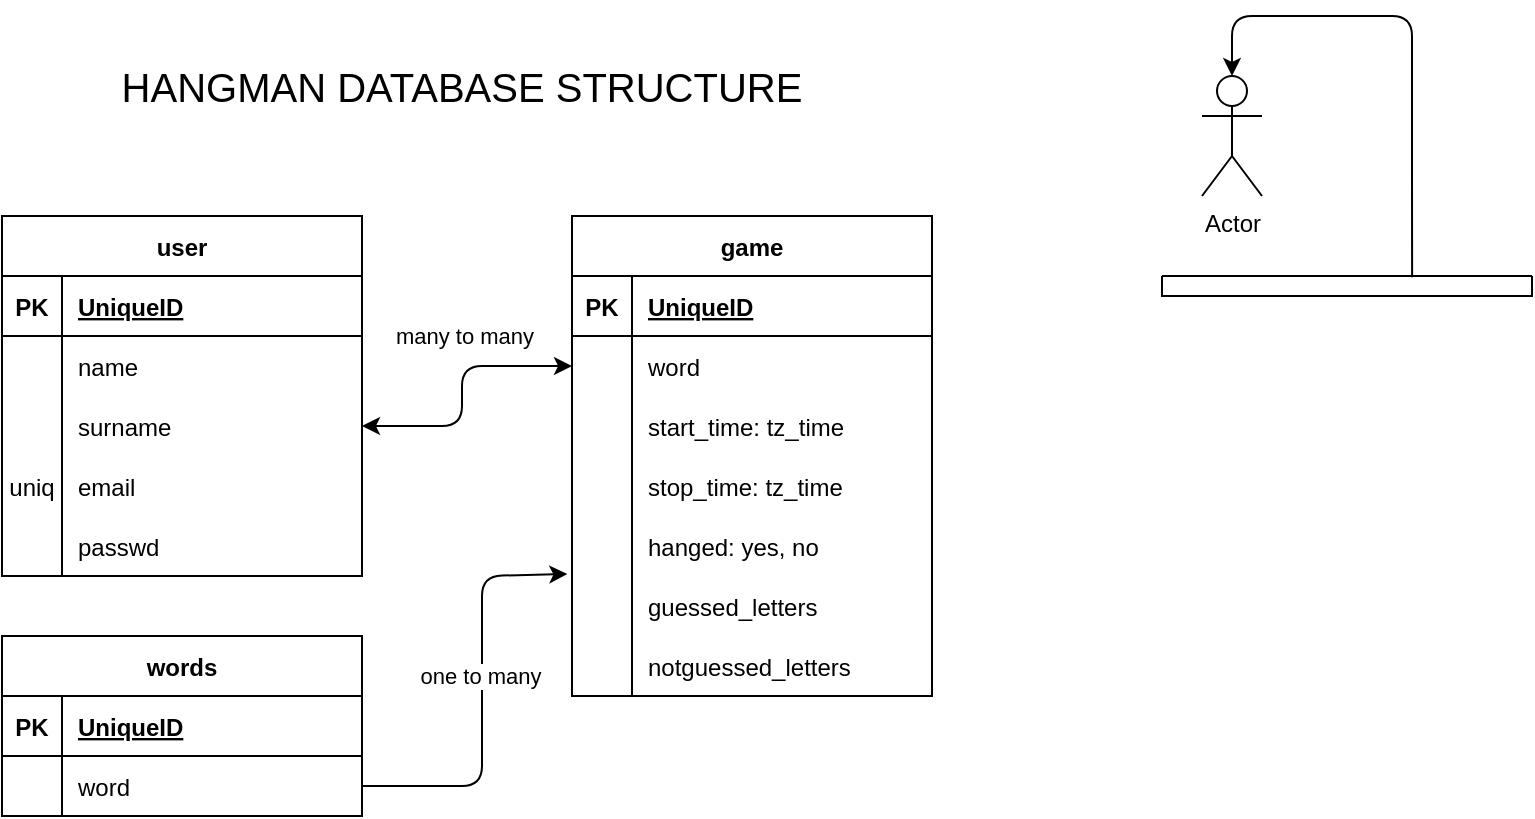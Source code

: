 <mxfile>
    <diagram id="R2nAKbIdOK8O8dThRkTk" name="DATABASE">
        <mxGraphModel dx="822" dy="690" grid="1" gridSize="10" guides="1" tooltips="1" connect="1" arrows="1" fold="1" page="1" pageScale="1" pageWidth="850" pageHeight="1100" math="0" shadow="0">
            <root>
                <mxCell id="0"/>
                <mxCell id="1" parent="0"/>
                <mxCell id="5" value="user" style="shape=table;startSize=30;container=1;collapsible=1;childLayout=tableLayout;fixedRows=1;rowLines=0;fontStyle=1;align=center;resizeLast=1;" parent="1" vertex="1">
                    <mxGeometry x="40" y="120" width="180" height="180" as="geometry"/>
                </mxCell>
                <mxCell id="6" value="" style="shape=tableRow;horizontal=0;startSize=0;swimlaneHead=0;swimlaneBody=0;fillColor=none;collapsible=0;dropTarget=0;points=[[0,0.5],[1,0.5]];portConstraint=eastwest;top=0;left=0;right=0;bottom=1;" parent="5" vertex="1">
                    <mxGeometry y="30" width="180" height="30" as="geometry"/>
                </mxCell>
                <mxCell id="7" value="PK" style="shape=partialRectangle;connectable=0;fillColor=none;top=0;left=0;bottom=0;right=0;fontStyle=1;overflow=hidden;" parent="6" vertex="1">
                    <mxGeometry width="30" height="30" as="geometry">
                        <mxRectangle width="30" height="30" as="alternateBounds"/>
                    </mxGeometry>
                </mxCell>
                <mxCell id="8" value="UniqueID" style="shape=partialRectangle;connectable=0;fillColor=none;top=0;left=0;bottom=0;right=0;align=left;spacingLeft=6;fontStyle=5;overflow=hidden;" parent="6" vertex="1">
                    <mxGeometry x="30" width="150" height="30" as="geometry">
                        <mxRectangle width="150" height="30" as="alternateBounds"/>
                    </mxGeometry>
                </mxCell>
                <mxCell id="9" value="" style="shape=tableRow;horizontal=0;startSize=0;swimlaneHead=0;swimlaneBody=0;fillColor=none;collapsible=0;dropTarget=0;points=[[0,0.5],[1,0.5]];portConstraint=eastwest;top=0;left=0;right=0;bottom=0;" parent="5" vertex="1">
                    <mxGeometry y="60" width="180" height="30" as="geometry"/>
                </mxCell>
                <mxCell id="10" value="" style="shape=partialRectangle;connectable=0;fillColor=none;top=0;left=0;bottom=0;right=0;editable=1;overflow=hidden;" parent="9" vertex="1">
                    <mxGeometry width="30" height="30" as="geometry">
                        <mxRectangle width="30" height="30" as="alternateBounds"/>
                    </mxGeometry>
                </mxCell>
                <mxCell id="11" value="name" style="shape=partialRectangle;connectable=0;fillColor=none;top=0;left=0;bottom=0;right=0;align=left;spacingLeft=6;overflow=hidden;" parent="9" vertex="1">
                    <mxGeometry x="30" width="150" height="30" as="geometry">
                        <mxRectangle width="150" height="30" as="alternateBounds"/>
                    </mxGeometry>
                </mxCell>
                <mxCell id="12" value="" style="shape=tableRow;horizontal=0;startSize=0;swimlaneHead=0;swimlaneBody=0;fillColor=none;collapsible=0;dropTarget=0;points=[[0,0.5],[1,0.5]];portConstraint=eastwest;top=0;left=0;right=0;bottom=0;" parent="5" vertex="1">
                    <mxGeometry y="90" width="180" height="30" as="geometry"/>
                </mxCell>
                <mxCell id="13" value="" style="shape=partialRectangle;connectable=0;fillColor=none;top=0;left=0;bottom=0;right=0;editable=1;overflow=hidden;" parent="12" vertex="1">
                    <mxGeometry width="30" height="30" as="geometry">
                        <mxRectangle width="30" height="30" as="alternateBounds"/>
                    </mxGeometry>
                </mxCell>
                <mxCell id="14" value="surname" style="shape=partialRectangle;connectable=0;fillColor=none;top=0;left=0;bottom=0;right=0;align=left;spacingLeft=6;overflow=hidden;" parent="12" vertex="1">
                    <mxGeometry x="30" width="150" height="30" as="geometry">
                        <mxRectangle width="150" height="30" as="alternateBounds"/>
                    </mxGeometry>
                </mxCell>
                <mxCell id="15" value="" style="shape=tableRow;horizontal=0;startSize=0;swimlaneHead=0;swimlaneBody=0;fillColor=none;collapsible=0;dropTarget=0;points=[[0,0.5],[1,0.5]];portConstraint=eastwest;top=0;left=0;right=0;bottom=0;" parent="5" vertex="1">
                    <mxGeometry y="120" width="180" height="30" as="geometry"/>
                </mxCell>
                <mxCell id="16" value="uniq" style="shape=partialRectangle;connectable=0;fillColor=none;top=0;left=0;bottom=0;right=0;editable=1;overflow=hidden;" parent="15" vertex="1">
                    <mxGeometry width="30" height="30" as="geometry">
                        <mxRectangle width="30" height="30" as="alternateBounds"/>
                    </mxGeometry>
                </mxCell>
                <mxCell id="17" value="email" style="shape=partialRectangle;connectable=0;fillColor=none;top=0;left=0;bottom=0;right=0;align=left;spacingLeft=6;overflow=hidden;" parent="15" vertex="1">
                    <mxGeometry x="30" width="150" height="30" as="geometry">
                        <mxRectangle width="150" height="30" as="alternateBounds"/>
                    </mxGeometry>
                </mxCell>
                <mxCell id="18" value="" style="shape=tableRow;horizontal=0;startSize=0;swimlaneHead=0;swimlaneBody=0;fillColor=none;collapsible=0;dropTarget=0;points=[[0,0.5],[1,0.5]];portConstraint=eastwest;top=0;left=0;right=0;bottom=0;" parent="5" vertex="1">
                    <mxGeometry y="150" width="180" height="30" as="geometry"/>
                </mxCell>
                <mxCell id="19" value="" style="shape=partialRectangle;connectable=0;fillColor=none;top=0;left=0;bottom=0;right=0;editable=1;overflow=hidden;" parent="18" vertex="1">
                    <mxGeometry width="30" height="30" as="geometry">
                        <mxRectangle width="30" height="30" as="alternateBounds"/>
                    </mxGeometry>
                </mxCell>
                <mxCell id="20" value="passwd" style="shape=partialRectangle;connectable=0;fillColor=none;top=0;left=0;bottom=0;right=0;align=left;spacingLeft=6;overflow=hidden;" parent="18" vertex="1">
                    <mxGeometry x="30" width="150" height="30" as="geometry">
                        <mxRectangle width="150" height="30" as="alternateBounds"/>
                    </mxGeometry>
                </mxCell>
                <mxCell id="21" value="words" style="shape=table;startSize=30;container=1;collapsible=1;childLayout=tableLayout;fixedRows=1;rowLines=0;fontStyle=1;align=center;resizeLast=1;" parent="1" vertex="1">
                    <mxGeometry x="40" y="330" width="180" height="90" as="geometry"/>
                </mxCell>
                <mxCell id="22" value="" style="shape=tableRow;horizontal=0;startSize=0;swimlaneHead=0;swimlaneBody=0;fillColor=none;collapsible=0;dropTarget=0;points=[[0,0.5],[1,0.5]];portConstraint=eastwest;top=0;left=0;right=0;bottom=1;" parent="21" vertex="1">
                    <mxGeometry y="30" width="180" height="30" as="geometry"/>
                </mxCell>
                <mxCell id="23" value="PK" style="shape=partialRectangle;connectable=0;fillColor=none;top=0;left=0;bottom=0;right=0;fontStyle=1;overflow=hidden;" parent="22" vertex="1">
                    <mxGeometry width="30" height="30" as="geometry">
                        <mxRectangle width="30" height="30" as="alternateBounds"/>
                    </mxGeometry>
                </mxCell>
                <mxCell id="24" value="UniqueID" style="shape=partialRectangle;connectable=0;fillColor=none;top=0;left=0;bottom=0;right=0;align=left;spacingLeft=6;fontStyle=5;overflow=hidden;" parent="22" vertex="1">
                    <mxGeometry x="30" width="150" height="30" as="geometry">
                        <mxRectangle width="150" height="30" as="alternateBounds"/>
                    </mxGeometry>
                </mxCell>
                <mxCell id="25" value="" style="shape=tableRow;horizontal=0;startSize=0;swimlaneHead=0;swimlaneBody=0;fillColor=none;collapsible=0;dropTarget=0;points=[[0,0.5],[1,0.5]];portConstraint=eastwest;top=0;left=0;right=0;bottom=0;" parent="21" vertex="1">
                    <mxGeometry y="60" width="180" height="30" as="geometry"/>
                </mxCell>
                <mxCell id="26" value="" style="shape=partialRectangle;connectable=0;fillColor=none;top=0;left=0;bottom=0;right=0;editable=1;overflow=hidden;" parent="25" vertex="1">
                    <mxGeometry width="30" height="30" as="geometry">
                        <mxRectangle width="30" height="30" as="alternateBounds"/>
                    </mxGeometry>
                </mxCell>
                <mxCell id="27" value="word" style="shape=partialRectangle;connectable=0;fillColor=none;top=0;left=0;bottom=0;right=0;align=left;spacingLeft=6;overflow=hidden;" parent="25" vertex="1">
                    <mxGeometry x="30" width="150" height="30" as="geometry">
                        <mxRectangle width="150" height="30" as="alternateBounds"/>
                    </mxGeometry>
                </mxCell>
                <mxCell id="34" value="game" style="shape=table;startSize=30;container=1;collapsible=1;childLayout=tableLayout;fixedRows=1;rowLines=0;fontStyle=1;align=center;resizeLast=1;" parent="1" vertex="1">
                    <mxGeometry x="325" y="120" width="180" height="240" as="geometry"/>
                </mxCell>
                <mxCell id="35" value="" style="shape=tableRow;horizontal=0;startSize=0;swimlaneHead=0;swimlaneBody=0;fillColor=none;collapsible=0;dropTarget=0;points=[[0,0.5],[1,0.5]];portConstraint=eastwest;top=0;left=0;right=0;bottom=1;" parent="34" vertex="1">
                    <mxGeometry y="30" width="180" height="30" as="geometry"/>
                </mxCell>
                <mxCell id="36" value="PK" style="shape=partialRectangle;connectable=0;fillColor=none;top=0;left=0;bottom=0;right=0;fontStyle=1;overflow=hidden;" parent="35" vertex="1">
                    <mxGeometry width="30" height="30" as="geometry">
                        <mxRectangle width="30" height="30" as="alternateBounds"/>
                    </mxGeometry>
                </mxCell>
                <mxCell id="37" value="UniqueID" style="shape=partialRectangle;connectable=0;fillColor=none;top=0;left=0;bottom=0;right=0;align=left;spacingLeft=6;fontStyle=5;overflow=hidden;" parent="35" vertex="1">
                    <mxGeometry x="30" width="150" height="30" as="geometry">
                        <mxRectangle width="150" height="30" as="alternateBounds"/>
                    </mxGeometry>
                </mxCell>
                <mxCell id="38" value="" style="shape=tableRow;horizontal=0;startSize=0;swimlaneHead=0;swimlaneBody=0;fillColor=none;collapsible=0;dropTarget=0;points=[[0,0.5],[1,0.5]];portConstraint=eastwest;top=0;left=0;right=0;bottom=0;" parent="34" vertex="1">
                    <mxGeometry y="60" width="180" height="30" as="geometry"/>
                </mxCell>
                <mxCell id="39" value="" style="shape=partialRectangle;connectable=0;fillColor=none;top=0;left=0;bottom=0;right=0;editable=1;overflow=hidden;" parent="38" vertex="1">
                    <mxGeometry width="30" height="30" as="geometry">
                        <mxRectangle width="30" height="30" as="alternateBounds"/>
                    </mxGeometry>
                </mxCell>
                <mxCell id="40" value="word" style="shape=partialRectangle;connectable=0;fillColor=none;top=0;left=0;bottom=0;right=0;align=left;spacingLeft=6;overflow=hidden;" parent="38" vertex="1">
                    <mxGeometry x="30" width="150" height="30" as="geometry">
                        <mxRectangle width="150" height="30" as="alternateBounds"/>
                    </mxGeometry>
                </mxCell>
                <mxCell id="44" value="" style="shape=tableRow;horizontal=0;startSize=0;swimlaneHead=0;swimlaneBody=0;fillColor=none;collapsible=0;dropTarget=0;points=[[0,0.5],[1,0.5]];portConstraint=eastwest;top=0;left=0;right=0;bottom=0;" parent="34" vertex="1">
                    <mxGeometry y="90" width="180" height="30" as="geometry"/>
                </mxCell>
                <mxCell id="45" value="" style="shape=partialRectangle;connectable=0;fillColor=none;top=0;left=0;bottom=0;right=0;editable=1;overflow=hidden;" parent="44" vertex="1">
                    <mxGeometry width="30" height="30" as="geometry">
                        <mxRectangle width="30" height="30" as="alternateBounds"/>
                    </mxGeometry>
                </mxCell>
                <mxCell id="46" value="start_time: tz_time" style="shape=partialRectangle;connectable=0;fillColor=none;top=0;left=0;bottom=0;right=0;align=left;spacingLeft=6;overflow=hidden;" parent="44" vertex="1">
                    <mxGeometry x="30" width="150" height="30" as="geometry">
                        <mxRectangle width="150" height="30" as="alternateBounds"/>
                    </mxGeometry>
                </mxCell>
                <mxCell id="47" value="" style="shape=tableRow;horizontal=0;startSize=0;swimlaneHead=0;swimlaneBody=0;fillColor=none;collapsible=0;dropTarget=0;points=[[0,0.5],[1,0.5]];portConstraint=eastwest;top=0;left=0;right=0;bottom=0;" parent="34" vertex="1">
                    <mxGeometry y="120" width="180" height="30" as="geometry"/>
                </mxCell>
                <mxCell id="48" value="" style="shape=partialRectangle;connectable=0;fillColor=none;top=0;left=0;bottom=0;right=0;editable=1;overflow=hidden;" parent="47" vertex="1">
                    <mxGeometry width="30" height="30" as="geometry">
                        <mxRectangle width="30" height="30" as="alternateBounds"/>
                    </mxGeometry>
                </mxCell>
                <mxCell id="49" value="stop_time: tz_time" style="shape=partialRectangle;connectable=0;fillColor=none;top=0;left=0;bottom=0;right=0;align=left;spacingLeft=6;overflow=hidden;" parent="47" vertex="1">
                    <mxGeometry x="30" width="150" height="30" as="geometry">
                        <mxRectangle width="150" height="30" as="alternateBounds"/>
                    </mxGeometry>
                </mxCell>
                <mxCell id="41" value="" style="shape=tableRow;horizontal=0;startSize=0;swimlaneHead=0;swimlaneBody=0;fillColor=none;collapsible=0;dropTarget=0;points=[[0,0.5],[1,0.5]];portConstraint=eastwest;top=0;left=0;right=0;bottom=0;" parent="34" vertex="1">
                    <mxGeometry y="150" width="180" height="30" as="geometry"/>
                </mxCell>
                <mxCell id="42" value="" style="shape=partialRectangle;connectable=0;fillColor=none;top=0;left=0;bottom=0;right=0;editable=1;overflow=hidden;" parent="41" vertex="1">
                    <mxGeometry width="30" height="30" as="geometry">
                        <mxRectangle width="30" height="30" as="alternateBounds"/>
                    </mxGeometry>
                </mxCell>
                <mxCell id="43" value="hanged: yes, no" style="shape=partialRectangle;connectable=0;fillColor=none;top=0;left=0;bottom=0;right=0;align=left;spacingLeft=6;overflow=hidden;" parent="41" vertex="1">
                    <mxGeometry x="30" width="150" height="30" as="geometry">
                        <mxRectangle width="150" height="30" as="alternateBounds"/>
                    </mxGeometry>
                </mxCell>
                <mxCell id="53" value="" style="shape=tableRow;horizontal=0;startSize=0;swimlaneHead=0;swimlaneBody=0;fillColor=none;collapsible=0;dropTarget=0;points=[[0,0.5],[1,0.5]];portConstraint=eastwest;top=0;left=0;right=0;bottom=0;" parent="34" vertex="1">
                    <mxGeometry y="180" width="180" height="30" as="geometry"/>
                </mxCell>
                <mxCell id="54" value="" style="shape=partialRectangle;connectable=0;fillColor=none;top=0;left=0;bottom=0;right=0;editable=1;overflow=hidden;" parent="53" vertex="1">
                    <mxGeometry width="30" height="30" as="geometry">
                        <mxRectangle width="30" height="30" as="alternateBounds"/>
                    </mxGeometry>
                </mxCell>
                <mxCell id="55" value="guessed_letters" style="shape=partialRectangle;connectable=0;fillColor=none;top=0;left=0;bottom=0;right=0;align=left;spacingLeft=6;overflow=hidden;" parent="53" vertex="1">
                    <mxGeometry x="30" width="150" height="30" as="geometry">
                        <mxRectangle width="150" height="30" as="alternateBounds"/>
                    </mxGeometry>
                </mxCell>
                <mxCell id="59" value="" style="shape=tableRow;horizontal=0;startSize=0;swimlaneHead=0;swimlaneBody=0;fillColor=none;collapsible=0;dropTarget=0;points=[[0,0.5],[1,0.5]];portConstraint=eastwest;top=0;left=0;right=0;bottom=0;" parent="34" vertex="1">
                    <mxGeometry y="210" width="180" height="30" as="geometry"/>
                </mxCell>
                <mxCell id="60" value="" style="shape=partialRectangle;connectable=0;fillColor=none;top=0;left=0;bottom=0;right=0;editable=1;overflow=hidden;" parent="59" vertex="1">
                    <mxGeometry width="30" height="30" as="geometry">
                        <mxRectangle width="30" height="30" as="alternateBounds"/>
                    </mxGeometry>
                </mxCell>
                <mxCell id="61" value="notguessed_letters" style="shape=partialRectangle;connectable=0;fillColor=none;top=0;left=0;bottom=0;right=0;align=left;spacingLeft=6;overflow=hidden;" parent="59" vertex="1">
                    <mxGeometry x="30" width="150" height="30" as="geometry">
                        <mxRectangle width="150" height="30" as="alternateBounds"/>
                    </mxGeometry>
                </mxCell>
                <mxCell id="67" style="edgeStyle=none;html=1;exitX=1;exitY=0.5;exitDx=0;exitDy=0;entryX=-0.013;entryY=-0.033;entryDx=0;entryDy=0;entryPerimeter=0;" parent="1" source="25" target="53" edge="1">
                    <mxGeometry relative="1" as="geometry">
                        <Array as="points">
                            <mxPoint x="280" y="405"/>
                            <mxPoint x="280" y="300"/>
                        </Array>
                    </mxGeometry>
                </mxCell>
                <mxCell id="70" value="one to many" style="edgeLabel;html=1;align=center;verticalAlign=middle;resizable=0;points=[];" parent="67" vertex="1" connectable="0">
                    <mxGeometry x="-0.008" y="1" relative="1" as="geometry">
                        <mxPoint y="-12" as="offset"/>
                    </mxGeometry>
                </mxCell>
                <mxCell id="68" value="" style="endArrow=classic;startArrow=classic;html=1;exitX=1;exitY=0.5;exitDx=0;exitDy=0;entryX=0;entryY=0.5;entryDx=0;entryDy=0;" parent="1" source="12" target="38" edge="1">
                    <mxGeometry width="50" height="50" relative="1" as="geometry">
                        <mxPoint x="560" y="560" as="sourcePoint"/>
                        <mxPoint x="610" y="510" as="targetPoint"/>
                        <Array as="points">
                            <mxPoint x="270" y="225"/>
                            <mxPoint x="270" y="195"/>
                        </Array>
                    </mxGeometry>
                </mxCell>
                <mxCell id="69" value="many to many" style="edgeLabel;html=1;align=center;verticalAlign=middle;resizable=0;points=[];" parent="68" vertex="1" connectable="0">
                    <mxGeometry x="-0.326" y="-1" relative="1" as="geometry">
                        <mxPoint x="5" y="-46" as="offset"/>
                    </mxGeometry>
                </mxCell>
                <mxCell id="71" value="Actor" style="shape=umlActor;verticalLabelPosition=bottom;verticalAlign=top;html=1;outlineConnect=0;" parent="1" vertex="1">
                    <mxGeometry x="640" y="50" width="30" height="60" as="geometry"/>
                </mxCell>
                <mxCell id="80" style="edgeStyle=none;html=1;exitX=0.676;exitY=0.068;exitDx=0;exitDy=0;entryX=0.5;entryY=0;entryDx=0;entryDy=0;entryPerimeter=0;exitPerimeter=0;" parent="1" source="79" target="71" edge="1">
                    <mxGeometry relative="1" as="geometry">
                        <Array as="points">
                            <mxPoint x="745" y="100"/>
                            <mxPoint x="745" y="20"/>
                            <mxPoint x="655" y="20"/>
                        </Array>
                    </mxGeometry>
                </mxCell>
                <mxCell id="79" value="" style="swimlane;startSize=0;" parent="1" vertex="1">
                    <mxGeometry x="620" y="150" width="185" height="10" as="geometry"/>
                </mxCell>
                <mxCell id="83" value="HANGMAN DATABASE STRUCTURE" style="text;html=1;strokeColor=none;fillColor=none;align=center;verticalAlign=middle;whiteSpace=wrap;rounded=0;fontSize=20;" parent="1" vertex="1">
                    <mxGeometry x="70" y="40" width="400" height="30" as="geometry"/>
                </mxCell>
            </root>
        </mxGraphModel>
    </diagram>
    <diagram id="u1mCkxj_g1vhBPQhgOEF" name="Game structure">
        <mxGraphModel dx="2364" dy="1502" grid="1" gridSize="10" guides="1" tooltips="1" connect="1" arrows="1" fold="1" page="1" pageScale="1" pageWidth="850" pageHeight="1100" math="0" shadow="0">
            <root>
                <mxCell id="0"/>
                <mxCell id="1" parent="0"/>
                <mxCell id="xpWBtnyMXKnIYf72hh_f-1" value="Actor" style="shape=umlActor;verticalLabelPosition=bottom;verticalAlign=top;html=1;outlineConnect=0;" parent="1" vertex="1">
                    <mxGeometry x="640" y="50" width="30" height="60" as="geometry"/>
                </mxCell>
                <mxCell id="xpWBtnyMXKnIYf72hh_f-2" style="edgeStyle=none;html=1;exitX=0.676;exitY=0.068;exitDx=0;exitDy=0;entryX=0.5;entryY=0;entryDx=0;entryDy=0;entryPerimeter=0;exitPerimeter=0;" parent="1" source="xpWBtnyMXKnIYf72hh_f-3" target="xpWBtnyMXKnIYf72hh_f-1" edge="1">
                    <mxGeometry relative="1" as="geometry">
                        <Array as="points">
                            <mxPoint x="745" y="100"/>
                            <mxPoint x="745" y="20"/>
                            <mxPoint x="655" y="20"/>
                        </Array>
                    </mxGeometry>
                </mxCell>
                <mxCell id="xpWBtnyMXKnIYf72hh_f-3" value="" style="swimlane;startSize=0;" parent="1" vertex="1">
                    <mxGeometry x="620" y="150" width="185" height="10" as="geometry"/>
                </mxCell>
                <mxCell id="xpWBtnyMXKnIYf72hh_f-4" value="HANGMAN GAME STRUCTURE" style="text;html=1;strokeColor=none;fillColor=none;align=center;verticalAlign=middle;whiteSpace=wrap;rounded=0;fontSize=20;" parent="1" vertex="1">
                    <mxGeometry x="100" y="80" width="400" height="30" as="geometry"/>
                </mxCell>
                <mxCell id="xpWBtnyMXKnIYf72hh_f-6" value="check db record or create new record in db (user) 1.1" style="shape=step;perimeter=stepPerimeter;whiteSpace=wrap;html=1;fixedSize=1;fontSize=14;fontStyle=2;labelBackgroundColor=default;" parent="1" vertex="1">
                    <mxGeometry x="190" y="200" width="390" height="65" as="geometry"/>
                </mxCell>
                <mxCell id="xpWBtnyMXKnIYf72hh_f-10" value="get random word from db 1.3" style="shape=step;perimeter=stepPerimeter;whiteSpace=wrap;html=1;fixedSize=1;fontSize=14;fontStyle=2;labelBackgroundColor=default;" parent="1" vertex="1">
                    <mxGeometry x="60" y="320" width="232.5" height="65" as="geometry"/>
                </mxCell>
                <mxCell id="xpWBtnyMXKnIYf72hh_f-12" value="&lt;span style=&quot;font-style: normal; background-color: rgb(42, 37, 47);&quot;&gt;register or login user 1.0&lt;/span&gt;" style="shape=step;perimeter=stepPerimeter;whiteSpace=wrap;html=1;fixedSize=1;fontSize=14;fontStyle=2;labelBackgroundColor=default;" parent="1" vertex="1">
                    <mxGeometry x="20" y="200" width="195" height="65" as="geometry"/>
                </mxCell>
                <mxCell id="xpWBtnyMXKnIYf72hh_f-13" value="&lt;span style=&quot;font-style: normal; background-color: rgb(42, 37, 47);&quot;&gt;start a game 1.2&lt;/span&gt;" style="shape=step;perimeter=stepPerimeter;whiteSpace=wrap;html=1;fixedSize=1;fontSize=14;fontStyle=2;labelBackgroundColor=default;" parent="1" vertex="1">
                    <mxGeometry x="540" y="200" width="160" height="65" as="geometry"/>
                </mxCell>
                <mxCell id="xpWBtnyMXKnIYf72hh_f-15" value="hide word by _ _ _ _ _ and show 1.4" style="shape=step;perimeter=stepPerimeter;whiteSpace=wrap;html=1;fixedSize=1;fontSize=14;fontStyle=2;labelBackgroundColor=default;" parent="1" vertex="1">
                    <mxGeometry x="270" y="320" width="290" height="65" as="geometry"/>
                </mxCell>
                <mxCell id="xpWBtnyMXKnIYf72hh_f-21" style="edgeStyle=none;html=1;exitX=1;exitY=0.5;exitDx=0;exitDy=0;entryX=0.5;entryY=0;entryDx=0;entryDy=0;fontSize=14;" parent="1" source="xpWBtnyMXKnIYf72hh_f-16" target="xpWBtnyMXKnIYf72hh_f-19" edge="1">
                    <mxGeometry relative="1" as="geometry">
                        <Array as="points">
                            <mxPoint x="395" y="483"/>
                            <mxPoint x="395" y="590"/>
                        </Array>
                    </mxGeometry>
                </mxCell>
                <mxCell id="xpWBtnyMXKnIYf72hh_f-16" value="store start game time 1.5" style="shape=step;perimeter=stepPerimeter;whiteSpace=wrap;html=1;fixedSize=1;fontSize=14;fontStyle=2;labelBackgroundColor=default;" parent="1" vertex="1">
                    <mxGeometry x="120" y="450" width="220" height="65" as="geometry"/>
                </mxCell>
                <mxCell id="xpWBtnyMXKnIYf72hh_f-22" style="edgeStyle=none;html=1;exitX=0;exitY=0.5;exitDx=0;exitDy=0;entryX=0.5;entryY=0;entryDx=0;entryDy=0;fontSize=14;" parent="1" source="xpWBtnyMXKnIYf72hh_f-19" target="xpWBtnyMXKnIYf72hh_f-20" edge="1">
                    <mxGeometry relative="1" as="geometry">
                        <Array as="points">
                            <mxPoint x="165" y="600"/>
                        </Array>
                    </mxGeometry>
                </mxCell>
                <mxCell id="xpWBtnyMXKnIYf72hh_f-23" value="if word guessed" style="edgeLabel;html=1;align=center;verticalAlign=middle;resizable=0;points=[];fontSize=14;" parent="xpWBtnyMXKnIYf72hh_f-22" vertex="1" connectable="0">
                    <mxGeometry x="-0.369" y="1" relative="1" as="geometry">
                        <mxPoint as="offset"/>
                    </mxGeometry>
                </mxCell>
                <mxCell id="rllwYhSShns4ZNSzqrhM-15" style="edgeStyle=none;html=1;exitX=1;exitY=0.5;exitDx=0;exitDy=0;fontSize=14;entryX=0.5;entryY=0;entryDx=0;entryDy=0;" parent="1" source="xpWBtnyMXKnIYf72hh_f-19" target="rllwYhSShns4ZNSzqrhM-9" edge="1">
                    <mxGeometry relative="1" as="geometry">
                        <mxPoint x="645" y="620" as="targetPoint"/>
                        <Array as="points">
                            <mxPoint x="605" y="600"/>
                        </Array>
                    </mxGeometry>
                </mxCell>
                <mxCell id="rllwYhSShns4ZNSzqrhM-16" value="if word not guessed" style="edgeLabel;html=1;align=center;verticalAlign=middle;resizable=0;points=[];fontSize=14;" parent="rllwYhSShns4ZNSzqrhM-15" vertex="1" connectable="0">
                    <mxGeometry x="-0.302" relative="1" as="geometry">
                        <mxPoint as="offset"/>
                    </mxGeometry>
                </mxCell>
                <mxCell id="xpWBtnyMXKnIYf72hh_f-19" value="" style="rhombus;whiteSpace=wrap;html=1;labelBackgroundColor=#FFFF99;fontSize=14;" parent="1" vertex="1">
                    <mxGeometry x="350" y="560" width="80" height="80" as="geometry"/>
                </mxCell>
                <mxCell id="rllwYhSShns4ZNSzqrhM-1" style="edgeStyle=none;html=1;exitX=0.5;exitY=1;exitDx=0;exitDy=0;entryX=0.5;entryY=0;entryDx=0;entryDy=0;fontSize=14;" parent="1" source="xpWBtnyMXKnIYf72hh_f-20" target="xpWBtnyMXKnIYf72hh_f-24" edge="1">
                    <mxGeometry relative="1" as="geometry"/>
                </mxCell>
                <mxCell id="xpWBtnyMXKnIYf72hh_f-20" value="&lt;span style=&quot;font-style: italic;&quot;&gt;store end of guessed word time 2.0&lt;/span&gt;" style="rounded=0;whiteSpace=wrap;html=1;labelBackgroundColor=#18141d;fontSize=14;" parent="1" vertex="1">
                    <mxGeometry x="90" y="640" width="150" height="60" as="geometry"/>
                </mxCell>
                <mxCell id="rllwYhSShns4ZNSzqrhM-4" style="edgeStyle=none;html=1;exitX=0.5;exitY=1;exitDx=0;exitDy=0;entryX=0.5;entryY=0;entryDx=0;entryDy=0;fontSize=14;" parent="1" source="xpWBtnyMXKnIYf72hh_f-24" target="rllwYhSShns4ZNSzqrhM-3" edge="1">
                    <mxGeometry relative="1" as="geometry"/>
                </mxCell>
                <mxCell id="xpWBtnyMXKnIYf72hh_f-24" value="&lt;span style=&quot;font-style: italic;&quot;&gt;store gussed letters&amp;nbsp; 2.1&lt;/span&gt;" style="rounded=0;whiteSpace=wrap;html=1;labelBackgroundColor=#18141d;fontSize=14;" parent="1" vertex="1">
                    <mxGeometry x="90" y="720" width="150" height="50" as="geometry"/>
                </mxCell>
                <mxCell id="rllwYhSShns4ZNSzqrhM-6" style="edgeStyle=none;html=1;exitX=0.5;exitY=1;exitDx=0;exitDy=0;entryX=0.5;entryY=0;entryDx=0;entryDy=0;fontSize=14;" parent="1" source="rllwYhSShns4ZNSzqrhM-3" target="rllwYhSShns4ZNSzqrhM-5" edge="1">
                    <mxGeometry relative="1" as="geometry"/>
                </mxCell>
                <mxCell id="rllwYhSShns4ZNSzqrhM-3" value="&lt;span style=&quot;font-style: italic;&quot;&gt;store notgussed letters 2.2&amp;nbsp;&lt;/span&gt;" style="rounded=0;whiteSpace=wrap;html=1;labelBackgroundColor=#18141d;fontSize=14;" parent="1" vertex="1">
                    <mxGeometry x="90" y="790" width="150" height="50" as="geometry"/>
                </mxCell>
                <mxCell id="rllwYhSShns4ZNSzqrhM-7" style="edgeStyle=none;html=1;fontSize=14;entryX=0.5;entryY=1;entryDx=0;entryDy=0;" parent="1" source="rllwYhSShns4ZNSzqrhM-5" target="xpWBtnyMXKnIYf72hh_f-10" edge="1">
                    <mxGeometry relative="1" as="geometry">
                        <mxPoint x="165" y="860" as="targetPoint"/>
                        <Array as="points">
                            <mxPoint x="165" y="970"/>
                            <mxPoint x="20" y="970"/>
                            <mxPoint x="20" y="420"/>
                            <mxPoint x="60" y="420"/>
                            <mxPoint x="176" y="420"/>
                        </Array>
                    </mxGeometry>
                </mxCell>
                <mxCell id="rllwYhSShns4ZNSzqrhM-5" value="&lt;span style=&quot;font-style: italic;&quot;&gt;begin the game&lt;/span&gt;" style="rounded=0;whiteSpace=wrap;html=1;labelBackgroundColor=#18141d;fontSize=14;" parent="1" vertex="1">
                    <mxGeometry x="90" y="860" width="150" height="50" as="geometry"/>
                </mxCell>
                <mxCell id="rllwYhSShns4ZNSzqrhM-23" style="edgeStyle=none;html=1;exitX=0.5;exitY=1;exitDx=0;exitDy=0;entryX=0.5;entryY=0;entryDx=0;entryDy=0;fontSize=14;" parent="1" source="rllwYhSShns4ZNSzqrhM-9" target="rllwYhSShns4ZNSzqrhM-18" edge="1">
                    <mxGeometry relative="1" as="geometry"/>
                </mxCell>
                <mxCell id="rllwYhSShns4ZNSzqrhM-9" value="&lt;span style=&quot;font-style: italic;&quot;&gt;store end of guessed word time 2.0&lt;/span&gt;" style="rounded=0;whiteSpace=wrap;html=1;labelBackgroundColor=#18141d;fontSize=14;" parent="1" vertex="1">
                    <mxGeometry x="530" y="640" width="150" height="50" as="geometry"/>
                </mxCell>
                <mxCell id="rllwYhSShns4ZNSzqrhM-10" style="edgeStyle=none;html=1;exitX=0.5;exitY=1;exitDx=0;exitDy=0;entryX=0.5;entryY=0;entryDx=0;entryDy=0;fontSize=14;" parent="1" source="rllwYhSShns4ZNSzqrhM-11" target="rllwYhSShns4ZNSzqrhM-13" edge="1">
                    <mxGeometry relative="1" as="geometry"/>
                </mxCell>
                <mxCell id="rllwYhSShns4ZNSzqrhM-11" value="&lt;span style=&quot;font-style: italic;&quot;&gt;store gussed letters 2.1&amp;nbsp;&lt;/span&gt;" style="rounded=0;whiteSpace=wrap;html=1;labelBackgroundColor=#18141d;fontSize=14;" parent="1" vertex="1">
                    <mxGeometry x="530" y="780" width="150" height="50" as="geometry"/>
                </mxCell>
                <mxCell id="rllwYhSShns4ZNSzqrhM-12" style="edgeStyle=none;html=1;exitX=0.5;exitY=1;exitDx=0;exitDy=0;entryX=0.5;entryY=0;entryDx=0;entryDy=0;fontSize=14;" parent="1" source="rllwYhSShns4ZNSzqrhM-13" target="rllwYhSShns4ZNSzqrhM-14" edge="1">
                    <mxGeometry relative="1" as="geometry"/>
                </mxCell>
                <mxCell id="rllwYhSShns4ZNSzqrhM-13" value="&lt;span style=&quot;font-style: italic;&quot;&gt;store notgussed letters 2.2&amp;nbsp;&lt;/span&gt;" style="rounded=0;whiteSpace=wrap;html=1;labelBackgroundColor=#18141d;fontSize=14;" parent="1" vertex="1">
                    <mxGeometry x="530" y="850" width="150" height="50" as="geometry"/>
                </mxCell>
                <mxCell id="rllwYhSShns4ZNSzqrhM-21" style="edgeStyle=none;html=1;exitX=0.5;exitY=1;exitDx=0;exitDy=0;entryX=0.5;entryY=0;entryDx=0;entryDy=0;fontSize=14;" parent="1" source="rllwYhSShns4ZNSzqrhM-14" target="xpWBtnyMXKnIYf72hh_f-10" edge="1">
                    <mxGeometry relative="1" as="geometry">
                        <Array as="points">
                            <mxPoint x="605" y="1020"/>
                            <mxPoint x="760" y="1020"/>
                            <mxPoint x="760" y="690"/>
                            <mxPoint x="760" y="360"/>
                            <mxPoint x="760" y="290"/>
                            <mxPoint x="750" y="290"/>
                            <mxPoint x="176" y="290"/>
                        </Array>
                    </mxGeometry>
                </mxCell>
                <mxCell id="rllwYhSShns4ZNSzqrhM-14" value="&lt;span style=&quot;font-style: italic;&quot;&gt;begin the game&lt;/span&gt;" style="rounded=0;whiteSpace=wrap;html=1;labelBackgroundColor=#18141d;fontSize=14;" parent="1" vertex="1">
                    <mxGeometry x="530" y="920" width="150" height="50" as="geometry"/>
                </mxCell>
                <mxCell id="rllwYhSShns4ZNSzqrhM-24" style="edgeStyle=none;html=1;exitX=0.5;exitY=1;exitDx=0;exitDy=0;entryX=0.5;entryY=0;entryDx=0;entryDy=0;fontSize=14;" parent="1" source="rllwYhSShns4ZNSzqrhM-18" target="rllwYhSShns4ZNSzqrhM-11" edge="1">
                    <mxGeometry relative="1" as="geometry"/>
                </mxCell>
                <mxCell id="rllwYhSShns4ZNSzqrhM-18" value="&lt;span style=&quot;font-style: italic;&quot;&gt;hang 3.0&lt;/span&gt;" style="rounded=0;whiteSpace=wrap;html=1;labelBackgroundColor=#18141d;fontSize=14;" parent="1" vertex="1">
                    <mxGeometry x="530" y="710" width="150" height="50" as="geometry"/>
                </mxCell>
            </root>
        </mxGraphModel>
    </diagram>
    <diagram id="htCmK6miZT2Sm3a6Cl4b" name="Code">
        <mxGraphModel dx="525" dy="756" grid="1" gridSize="10" guides="1" tooltips="1" connect="1" arrows="1" fold="1" page="1" pageScale="1" pageWidth="850" pageHeight="1100" math="0" shadow="0">
            <root>
                <mxCell id="0"/>
                <mxCell id="1" parent="0"/>
                <mxCell id="aHlfjhkWJ9EdSEEA4FRb-1" value="Actor" style="shape=umlActor;verticalLabelPosition=bottom;verticalAlign=top;html=1;outlineConnect=0;" parent="1" vertex="1">
                    <mxGeometry x="640" y="50" width="30" height="60" as="geometry"/>
                </mxCell>
                <mxCell id="aHlfjhkWJ9EdSEEA4FRb-2" style="edgeStyle=none;html=1;exitX=0.676;exitY=0.068;exitDx=0;exitDy=0;entryX=0.5;entryY=0;entryDx=0;entryDy=0;entryPerimeter=0;exitPerimeter=0;" parent="1" source="aHlfjhkWJ9EdSEEA4FRb-3" target="aHlfjhkWJ9EdSEEA4FRb-1" edge="1">
                    <mxGeometry relative="1" as="geometry">
                        <Array as="points">
                            <mxPoint x="745" y="100"/>
                            <mxPoint x="745" y="20"/>
                            <mxPoint x="655" y="20"/>
                        </Array>
                    </mxGeometry>
                </mxCell>
                <mxCell id="aHlfjhkWJ9EdSEEA4FRb-3" value="" style="swimlane;startSize=0;" parent="1" vertex="1">
                    <mxGeometry x="620" y="150" width="185" height="10" as="geometry"/>
                </mxCell>
                <mxCell id="aHlfjhkWJ9EdSEEA4FRb-4" value="Žodžio paruošimas žaidimui" style="text;html=1;strokeColor=none;fillColor=none;align=center;verticalAlign=middle;whiteSpace=wrap;rounded=0;fontSize=20;" parent="1" vertex="1">
                    <mxGeometry x="150" y="80" width="400" height="30" as="geometry"/>
                </mxCell>
                <mxCell id="tdaf4XD1Wxgf91JWzoz6-21" style="edgeStyle=none;html=1;entryX=0.5;entryY=0;entryDx=0;entryDy=0;fontColor=#f50a0a;" parent="1" source="tdaf4XD1Wxgf91JWzoz6-1" target="tdaf4XD1Wxgf91JWzoz6-2" edge="1">
                    <mxGeometry relative="1" as="geometry"/>
                </mxCell>
                <mxCell id="tdaf4XD1Wxgf91JWzoz6-1" value="Get word from db" style="rounded=0;whiteSpace=wrap;html=1;" parent="1" vertex="1">
                    <mxGeometry x="80" y="200" width="140" height="50" as="geometry"/>
                </mxCell>
                <mxCell id="tdaf4XD1Wxgf91JWzoz6-22" style="edgeStyle=none;html=1;exitX=0.5;exitY=1;exitDx=0;exitDy=0;entryX=0.5;entryY=0;entryDx=0;entryDy=0;fontColor=#f50a0a;" parent="1" source="tdaf4XD1Wxgf91JWzoz6-2" target="tdaf4XD1Wxgf91JWzoz6-3" edge="1">
                    <mxGeometry relative="1" as="geometry"/>
                </mxCell>
                <mxCell id="tdaf4XD1Wxgf91JWzoz6-2" value="Calculate word lenght" style="rounded=0;whiteSpace=wrap;html=1;" parent="1" vertex="1">
                    <mxGeometry x="80" y="270" width="140" height="50" as="geometry"/>
                </mxCell>
                <mxCell id="tdaf4XD1Wxgf91JWzoz6-23" style="edgeStyle=none;html=1;entryX=0.5;entryY=0;entryDx=0;entryDy=0;fontColor=#f50a0a;" parent="1" source="tdaf4XD1Wxgf91JWzoz6-3" target="tdaf4XD1Wxgf91JWzoz6-4" edge="1">
                    <mxGeometry relative="1" as="geometry"/>
                </mxCell>
                <mxCell id="tdaf4XD1Wxgf91JWzoz6-3" value="Split word in list" style="rounded=0;whiteSpace=wrap;html=1;" parent="1" vertex="1">
                    <mxGeometry x="80" y="340" width="140" height="50" as="geometry"/>
                </mxCell>
                <mxCell id="tdaf4XD1Wxgf91JWzoz6-24" style="edgeStyle=none;html=1;exitX=0.5;exitY=1;exitDx=0;exitDy=0;entryX=0.5;entryY=0;entryDx=0;entryDy=0;fontColor=#f50a0a;" parent="1" source="tdaf4XD1Wxgf91JWzoz6-4" target="tdaf4XD1Wxgf91JWzoz6-6" edge="1">
                    <mxGeometry relative="1" as="geometry"/>
                </mxCell>
                <mxCell id="tdaf4XD1Wxgf91JWzoz6-4" value="Make list with geted word lenght" style="rounded=0;whiteSpace=wrap;html=1;" parent="1" vertex="1">
                    <mxGeometry x="80" y="410" width="140" height="50" as="geometry"/>
                </mxCell>
                <mxCell id="tdaf4XD1Wxgf91JWzoz6-5" value="+ leter: str" style="text;strokeColor=none;fillColor=none;align=left;verticalAlign=top;spacingLeft=4;spacingRight=4;overflow=hidden;rotatable=0;points=[[0,0.5],[1,0.5]];portConstraint=eastwest;" parent="1" vertex="1">
                    <mxGeometry x="230" y="480" width="100" height="26" as="geometry"/>
                </mxCell>
                <mxCell id="tdaf4XD1Wxgf91JWzoz6-8" style="edgeStyle=none;html=1;entryX=0;entryY=0.5;entryDx=0;entryDy=0;entryPerimeter=0;fontColor=#f50a0a;" parent="1" source="tdaf4XD1Wxgf91JWzoz6-6" target="tdaf4XD1Wxgf91JWzoz6-7" edge="1">
                    <mxGeometry relative="1" as="geometry"/>
                </mxCell>
                <mxCell id="tdaf4XD1Wxgf91JWzoz6-25" style="edgeStyle=none;html=1;exitX=0.5;exitY=1;exitDx=0;exitDy=0;entryX=0.5;entryY=0;entryDx=0;entryDy=0;fontColor=#f50a0a;" parent="1" source="tdaf4XD1Wxgf91JWzoz6-6" target="tdaf4XD1Wxgf91JWzoz6-9" edge="1">
                    <mxGeometry relative="1" as="geometry"/>
                </mxCell>
                <mxCell id="tdaf4XD1Wxgf91JWzoz6-6" value="Enter one letter" style="rounded=0;whiteSpace=wrap;html=1;" parent="1" vertex="1">
                    <mxGeometry x="80" y="480" width="140" height="50" as="geometry"/>
                </mxCell>
                <mxCell id="tdaf4XD1Wxgf91JWzoz6-7" value="validate input (only one letter type: str)" style="html=1;outlineConnect=0;whiteSpace=wrap;fillColor=#ffff99;shape=mxgraph.archimate.business;busType=function;fontColor=#f50a0a;" parent="1" vertex="1">
                    <mxGeometry x="310" y="467.5" width="100" height="75" as="geometry"/>
                </mxCell>
                <mxCell id="tdaf4XD1Wxgf91JWzoz6-11" value="" style="edgeStyle=none;html=1;fontColor=#f50a0a;" parent="1" source="tdaf4XD1Wxgf91JWzoz6-9" target="tdaf4XD1Wxgf91JWzoz6-10" edge="1">
                    <mxGeometry relative="1" as="geometry"/>
                </mxCell>
                <mxCell id="tdaf4XD1Wxgf91JWzoz6-9" value="Check letter is in word" style="rounded=0;whiteSpace=wrap;html=1;" parent="1" vertex="1">
                    <mxGeometry x="80" y="550" width="140" height="50" as="geometry"/>
                </mxCell>
                <mxCell id="tdaf4XD1Wxgf91JWzoz6-13" style="edgeStyle=none;html=1;exitX=0;exitY=0.5;exitDx=0;exitDy=0;entryX=0.5;entryY=0;entryDx=0;entryDy=0;fontColor=#f50a0a;" parent="1" source="tdaf4XD1Wxgf91JWzoz6-10" target="tdaf4XD1Wxgf91JWzoz6-12" edge="1">
                    <mxGeometry relative="1" as="geometry">
                        <Array as="points">
                            <mxPoint x="100" y="680"/>
                        </Array>
                    </mxGeometry>
                </mxCell>
                <mxCell id="tdaf4XD1Wxgf91JWzoz6-14" value="Yes" style="edgeLabel;html=1;align=center;verticalAlign=middle;resizable=0;points=[];fontColor=#f50a0a;" parent="tdaf4XD1Wxgf91JWzoz6-13" vertex="1" connectable="0">
                    <mxGeometry x="-0.084" y="-2" relative="1" as="geometry">
                        <mxPoint as="offset"/>
                    </mxGeometry>
                </mxCell>
                <mxCell id="tdaf4XD1Wxgf91JWzoz6-17" style="edgeStyle=none;html=1;exitX=1;exitY=0.5;exitDx=0;exitDy=0;entryX=0.5;entryY=0;entryDx=0;entryDy=0;fontColor=#f50a0a;" parent="1" source="tdaf4XD1Wxgf91JWzoz6-10" target="tdaf4XD1Wxgf91JWzoz6-16" edge="1">
                    <mxGeometry relative="1" as="geometry">
                        <Array as="points">
                            <mxPoint x="260" y="680"/>
                        </Array>
                    </mxGeometry>
                </mxCell>
                <mxCell id="tdaf4XD1Wxgf91JWzoz6-26" value="No" style="edgeLabel;html=1;align=center;verticalAlign=middle;resizable=0;points=[];fontColor=#f50a0a;" parent="tdaf4XD1Wxgf91JWzoz6-17" vertex="1" connectable="0">
                    <mxGeometry x="0.278" relative="1" as="geometry">
                        <mxPoint y="4" as="offset"/>
                    </mxGeometry>
                </mxCell>
                <mxCell id="tdaf4XD1Wxgf91JWzoz6-10" value="" style="rhombus;whiteSpace=wrap;html=1;fontColor=#f50a0a;" parent="1" vertex="1">
                    <mxGeometry x="110" y="640" width="80" height="80" as="geometry"/>
                </mxCell>
                <mxCell id="tdaf4XD1Wxgf91JWzoz6-12" value="Append to empty list letter by index" style="rounded=0;whiteSpace=wrap;html=1;" parent="1" vertex="1">
                    <mxGeometry x="30" y="760" width="140" height="50" as="geometry"/>
                </mxCell>
                <mxCell id="tdaf4XD1Wxgf91JWzoz6-18" style="edgeStyle=none;html=1;entryX=0;entryY=0.5;entryDx=0;entryDy=0;fontColor=#f50a0a;" parent="1" source="tdaf4XD1Wxgf91JWzoz6-16" target="tdaf4XD1Wxgf91JWzoz6-6" edge="1">
                    <mxGeometry relative="1" as="geometry">
                        <Array as="points">
                            <mxPoint x="260" y="860"/>
                            <mxPoint x="10" y="860"/>
                            <mxPoint x="10" y="505"/>
                        </Array>
                    </mxGeometry>
                </mxCell>
                <mxCell id="tdaf4XD1Wxgf91JWzoz6-16" value="Begin from input" style="rounded=0;whiteSpace=wrap;html=1;" parent="1" vertex="1">
                    <mxGeometry x="190" y="760" width="140" height="50" as="geometry"/>
                </mxCell>
                <mxCell id="tdaf4XD1Wxgf91JWzoz6-27" value="+ word: str" style="text;strokeColor=none;fillColor=none;align=left;verticalAlign=top;spacingLeft=4;spacingRight=4;overflow=hidden;rotatable=0;points=[[0,0.5],[1,0.5]];portConstraint=eastwest;" parent="1" vertex="1">
                    <mxGeometry x="110" y="160" width="100" height="26" as="geometry"/>
                </mxCell>
            </root>
        </mxGraphModel>
    </diagram>
    <diagram id="wCuOE3KrLVZOW3fibx8L" name="Page-4">
        <mxGraphModel dx="525" dy="947" grid="1" gridSize="10" guides="1" tooltips="1" connect="1" arrows="1" fold="1" page="1" pageScale="1" pageWidth="850" pageHeight="1100" math="0" shadow="0">
            <root>
                <mxCell id="0"/>
                <mxCell id="1" parent="0"/>
                <mxCell id="AVB0Y5QKssWlsTsti72P-1" value="" style="rounded=0;whiteSpace=wrap;html=1;" vertex="1" parent="1">
                    <mxGeometry x="90" y="80" width="250" height="60" as="geometry"/>
                </mxCell>
            </root>
        </mxGraphModel>
    </diagram>
</mxfile>